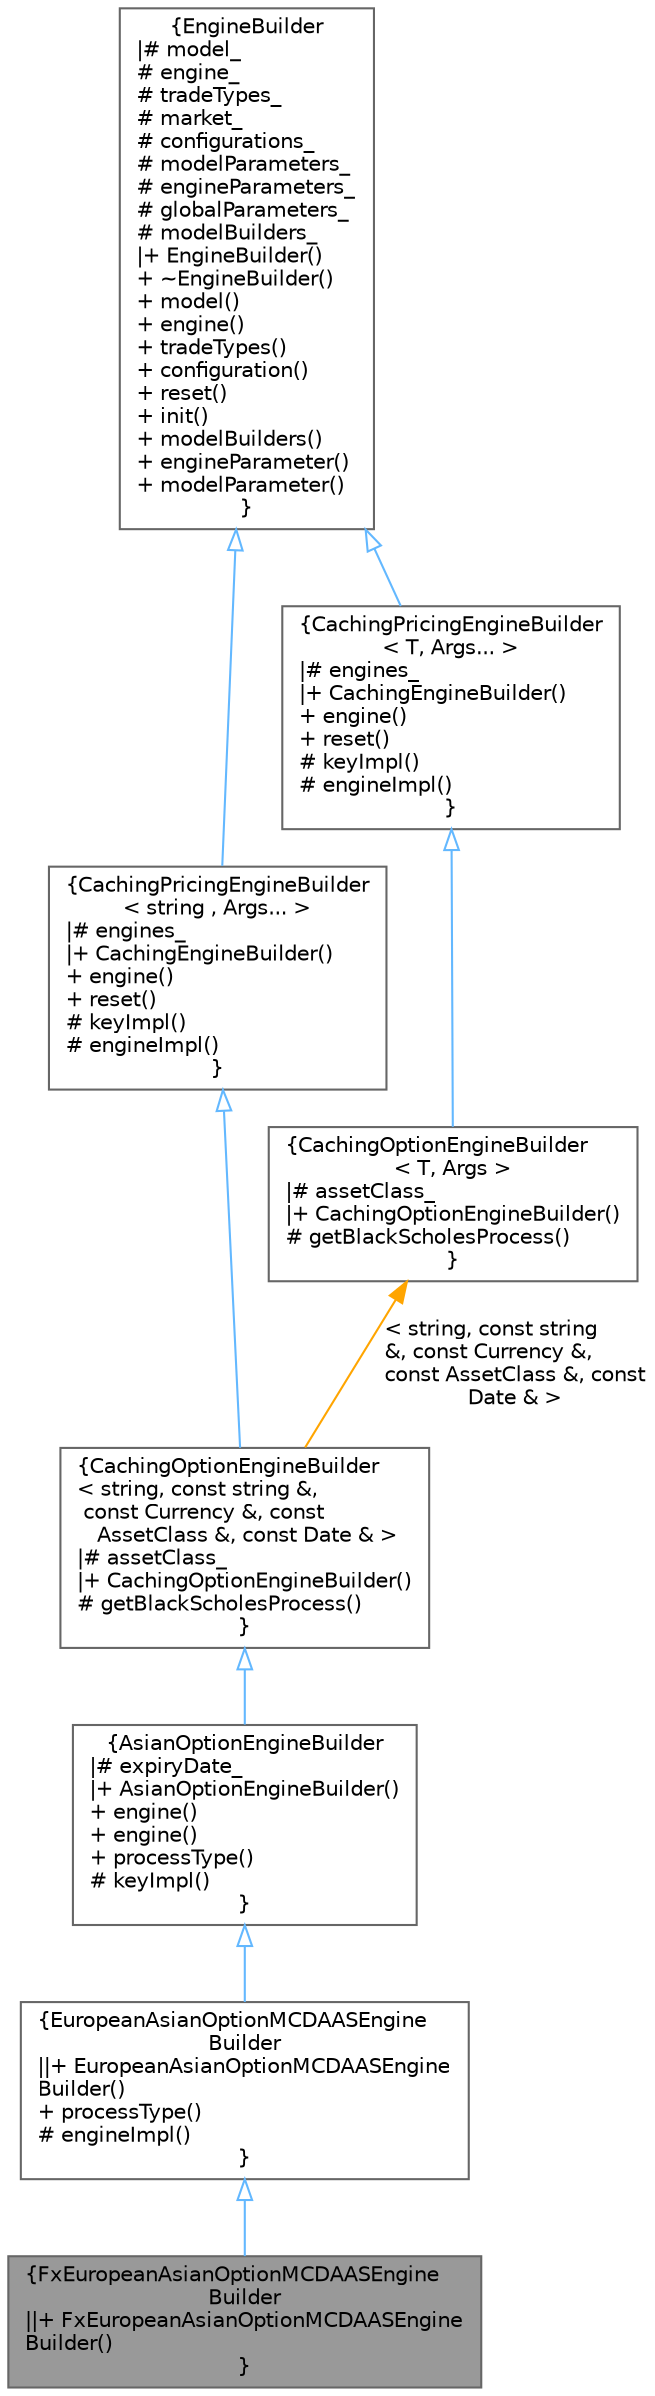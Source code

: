 digraph "FxEuropeanAsianOptionMCDAASEngineBuilder"
{
 // INTERACTIVE_SVG=YES
 // LATEX_PDF_SIZE
  bgcolor="transparent";
  edge [fontname=Helvetica,fontsize=10,labelfontname=Helvetica,labelfontsize=10];
  node [fontname=Helvetica,fontsize=10,shape=box,height=0.2,width=0.4];
  Node1 [label="{FxEuropeanAsianOptionMCDAASEngine\lBuilder\n||+ FxEuropeanAsianOptionMCDAASEngine\lBuilder()\l}",height=0.2,width=0.4,color="gray40", fillcolor="grey60", style="filled", fontcolor="black",tooltip="Discrete Monte Carlo Engine Builder for European Asian Fx Arithmetic Average Strike Options."];
  Node2 -> Node1 [dir="back",color="steelblue1",style="solid",arrowtail="onormal"];
  Node2 [label="{EuropeanAsianOptionMCDAASEngine\lBuilder\n||+ EuropeanAsianOptionMCDAASEngine\lBuilder()\l+ processType()\l# engineImpl()\l}",height=0.2,width=0.4,color="gray40", fillcolor="white", style="filled",URL="$classore_1_1data_1_1_european_asian_option_m_c_d_a_a_s_engine_builder.html",tooltip="Discrete Monte Carlo Engine Builder for European Asian Arithmetic Average Strike Options."];
  Node3 -> Node2 [dir="back",color="steelblue1",style="solid",arrowtail="onormal"];
  Node3 [label="{AsianOptionEngineBuilder\n|# expiryDate_\l|+ AsianOptionEngineBuilder()\l+ engine()\l+ engine()\l+ processType()\l# keyImpl()\l}",height=0.2,width=0.4,color="gray40", fillcolor="white", style="filled",URL="$classore_1_1data_1_1_asian_option_engine_builder.html",tooltip="Abstract Engine Builder for Asian Options."];
  Node4 -> Node3 [dir="back",color="steelblue1",style="solid",arrowtail="onormal"];
  Node4 [label="{CachingOptionEngineBuilder\l\< string, const string &,\l const Currency &, const\l AssetClass &, const Date & \>\n|# assetClass_\l|+ CachingOptionEngineBuilder()\l# getBlackScholesProcess()\l}",height=0.2,width=0.4,color="gray40", fillcolor="white", style="filled",URL="$classore_1_1data_1_1_caching_option_engine_builder.html",tooltip=" "];
  Node5 -> Node4 [dir="back",color="steelblue1",style="solid",arrowtail="onormal"];
  Node5 [label="{CachingPricingEngineBuilder\l\< string , Args... \>\n|# engines_\l|+ CachingEngineBuilder()\l+ engine()\l+ reset()\l# keyImpl()\l# engineImpl()\l}",height=0.2,width=0.4,color="gray40", fillcolor="white", style="filled",URL="$classore_1_1data_1_1_caching_engine_builder.html",tooltip="Abstract template EngineBuilder class that can cache engines and coupon pricers."];
  Node6 -> Node5 [dir="back",color="steelblue1",style="solid",arrowtail="onormal"];
  Node6 [label="{EngineBuilder\n|# model_\l# engine_\l# tradeTypes_\l# market_\l# configurations_\l# modelParameters_\l# engineParameters_\l# globalParameters_\l# modelBuilders_\l|+ EngineBuilder()\l+ ~EngineBuilder()\l+ model()\l+ engine()\l+ tradeTypes()\l+ configuration()\l+ reset()\l+ init()\l+ modelBuilders()\l+ engineParameter()\l+ modelParameter()\l}",height=0.2,width=0.4,color="gray40", fillcolor="white", style="filled",URL="$classore_1_1data_1_1_engine_builder.html",tooltip="Base PricingEngine Builder class for a specific model and engine."];
  Node7 -> Node4 [dir="back",color="orange",style="solid",label=" \< string, const string\l &, const Currency &,\l const AssetClass &, const\l Date & \>" ];
  Node7 [label="{CachingOptionEngineBuilder\l\< T, Args \>\n|# assetClass_\l|+ CachingOptionEngineBuilder()\l# getBlackScholesProcess()\l}",height=0.2,width=0.4,color="gray40", fillcolor="white", style="filled",URL="$classore_1_1data_1_1_caching_option_engine_builder.html",tooltip=" "];
  Node8 -> Node7 [dir="back",color="steelblue1",style="solid",arrowtail="onormal"];
  Node8 [label="{CachingPricingEngineBuilder\l\< T, Args... \>\n|# engines_\l|+ CachingEngineBuilder()\l+ engine()\l+ reset()\l# keyImpl()\l# engineImpl()\l}",height=0.2,width=0.4,color="gray40", fillcolor="white", style="filled",URL="$classore_1_1data_1_1_caching_engine_builder.html",tooltip="Abstract template EngineBuilder class that can cache engines and coupon pricers."];
  Node6 -> Node8 [dir="back",color="steelblue1",style="solid",arrowtail="onormal"];
}
